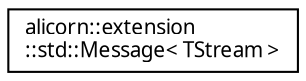 digraph "Иерархия классов. Графический вид."
{
 // INTERACTIVE_SVG=YES
  edge [fontname="Verdana",fontsize="10",labelfontname="Verdana",labelfontsize="10"];
  node [fontname="Verdana",fontsize="10",shape=record];
  rankdir="LR";
  Node1 [label="alicorn::extension\l::std::Message\< TStream \>",height=0.2,width=0.4,color="black", fillcolor="white", style="filled",URL="$a00110.html",tooltip="Класс входит в Проект Std   Базовый класс формирования сообщения. "];
}
